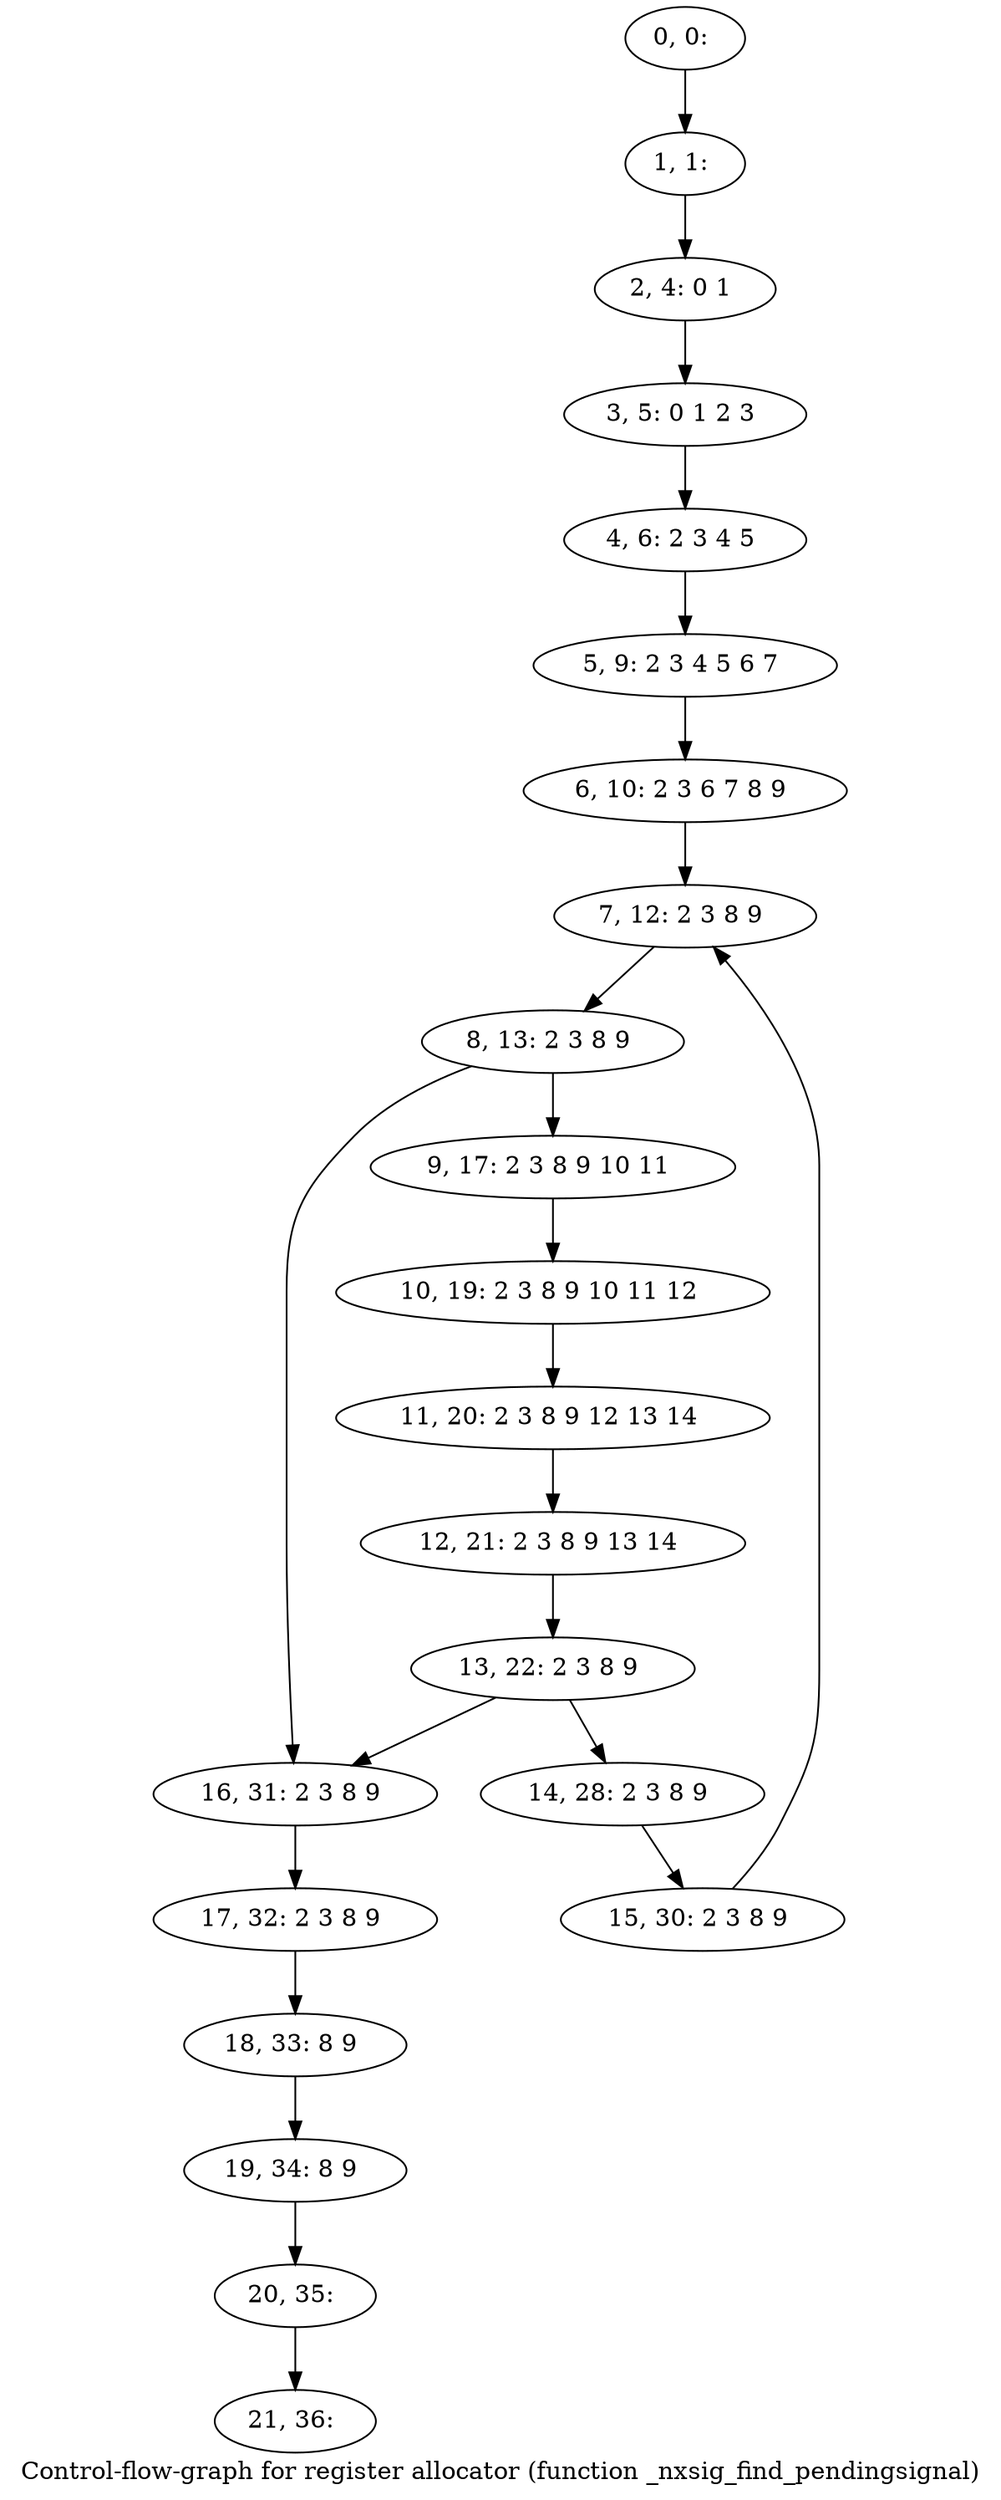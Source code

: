 digraph G {
graph [label="Control-flow-graph for register allocator (function _nxsig_find_pendingsignal)"]
0[label="0, 0: "];
1[label="1, 1: "];
2[label="2, 4: 0 1 "];
3[label="3, 5: 0 1 2 3 "];
4[label="4, 6: 2 3 4 5 "];
5[label="5, 9: 2 3 4 5 6 7 "];
6[label="6, 10: 2 3 6 7 8 9 "];
7[label="7, 12: 2 3 8 9 "];
8[label="8, 13: 2 3 8 9 "];
9[label="9, 17: 2 3 8 9 10 11 "];
10[label="10, 19: 2 3 8 9 10 11 12 "];
11[label="11, 20: 2 3 8 9 12 13 14 "];
12[label="12, 21: 2 3 8 9 13 14 "];
13[label="13, 22: 2 3 8 9 "];
14[label="14, 28: 2 3 8 9 "];
15[label="15, 30: 2 3 8 9 "];
16[label="16, 31: 2 3 8 9 "];
17[label="17, 32: 2 3 8 9 "];
18[label="18, 33: 8 9 "];
19[label="19, 34: 8 9 "];
20[label="20, 35: "];
21[label="21, 36: "];
0->1 ;
1->2 ;
2->3 ;
3->4 ;
4->5 ;
5->6 ;
6->7 ;
7->8 ;
8->9 ;
8->16 ;
9->10 ;
10->11 ;
11->12 ;
12->13 ;
13->14 ;
13->16 ;
14->15 ;
15->7 ;
16->17 ;
17->18 ;
18->19 ;
19->20 ;
20->21 ;
}
